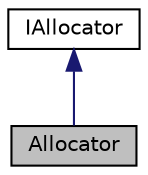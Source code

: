 digraph "Allocator"
{
 // LATEX_PDF_SIZE
  edge [fontname="Helvetica",fontsize="10",labelfontname="Helvetica",labelfontsize="10"];
  node [fontname="Helvetica",fontsize="10",shape=record];
  Node1 [label="Allocator",height=0.2,width=0.4,color="black", fillcolor="grey75", style="filled", fontcolor="black",tooltip="Default malloc allocator implementation."];
  Node2 -> Node1 [dir="back",color="midnightblue",fontsize="10",style="solid",fontname="Helvetica"];
  Node2 [label="IAllocator",height=0.2,width=0.4,color="black", fillcolor="white", style="filled",URL="$classarm__compute_1_1_i_allocator.xhtml",tooltip="Allocator interface."];
}
